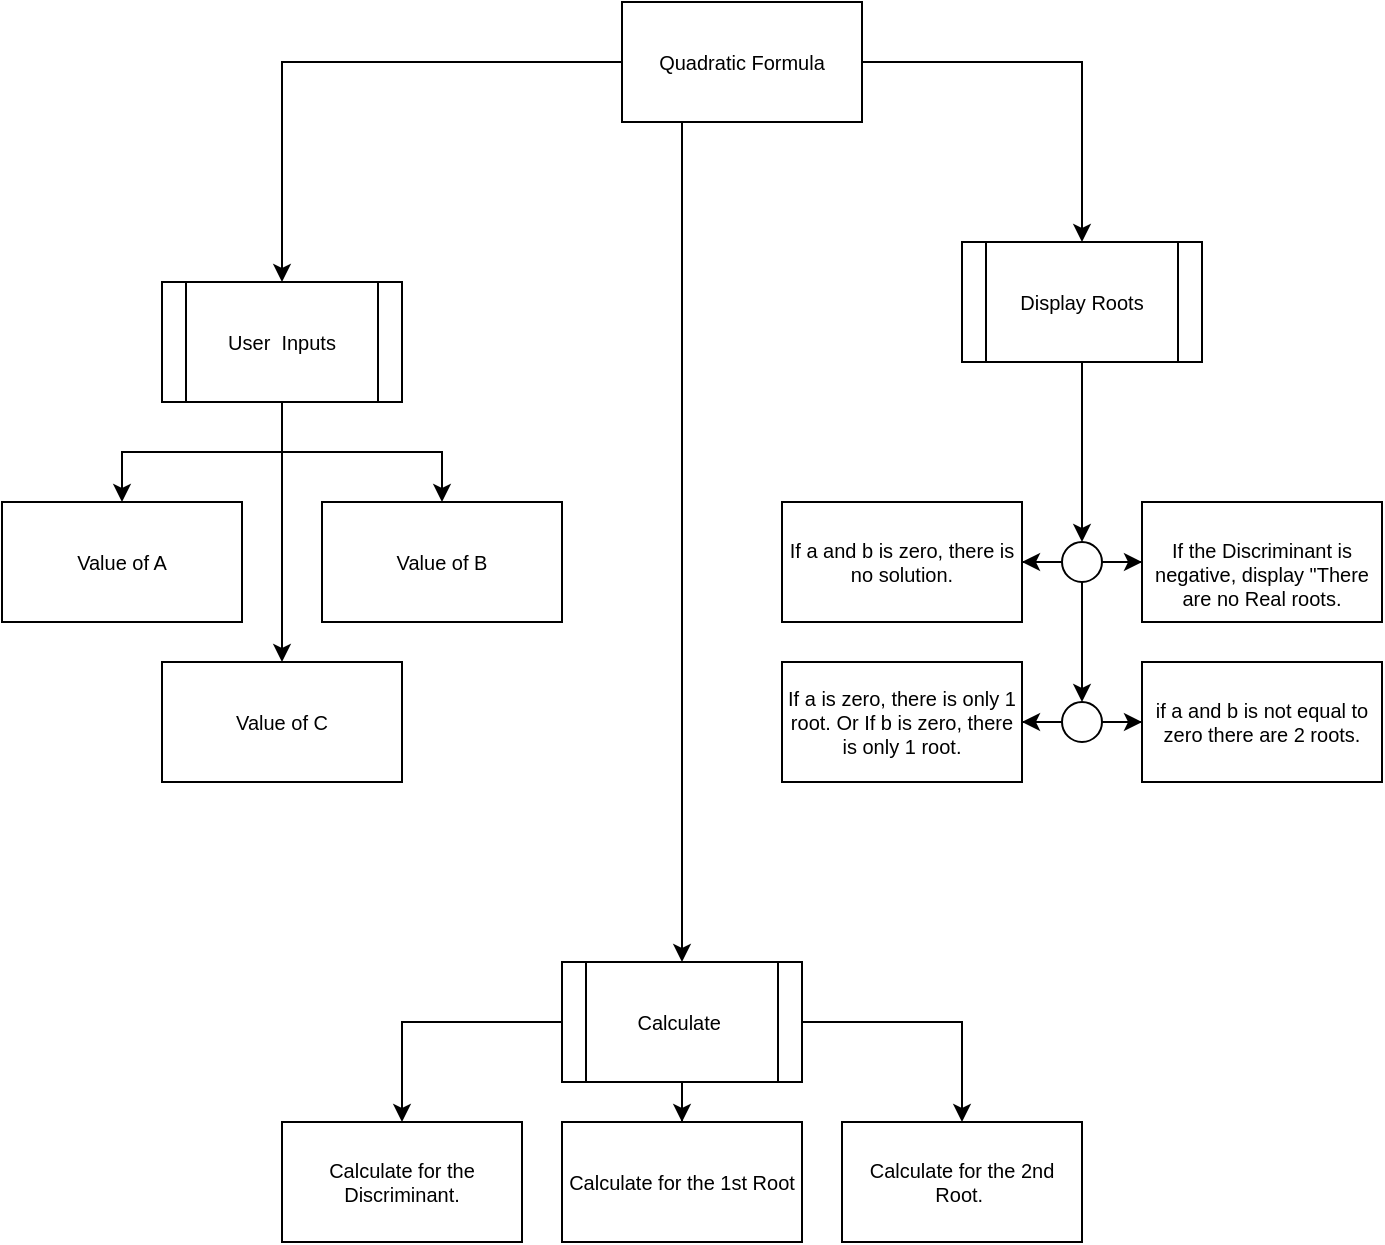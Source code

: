 <mxfile version="22.1.11" type="github">
  <diagram id="C5RBs43oDa-KdzZeNtuy" name="Page-1">
    <mxGraphModel dx="825" dy="432" grid="1" gridSize="10" guides="1" tooltips="1" connect="1" arrows="1" fold="1" page="1" pageScale="1" pageWidth="850" pageHeight="1100" math="0" shadow="0">
      <root>
        <mxCell id="WIyWlLk6GJQsqaUBKTNV-0" />
        <mxCell id="WIyWlLk6GJQsqaUBKTNV-1" parent="WIyWlLk6GJQsqaUBKTNV-0" />
        <mxCell id="I_6UBjQvkkelprc3xHfG-8" value="" style="edgeStyle=orthogonalEdgeStyle;rounded=0;orthogonalLoop=1;jettySize=auto;html=1;fontSize=10;" edge="1" parent="WIyWlLk6GJQsqaUBKTNV-1" source="I_6UBjQvkkelprc3xHfG-0" target="I_6UBjQvkkelprc3xHfG-5">
          <mxGeometry relative="1" as="geometry" />
        </mxCell>
        <mxCell id="I_6UBjQvkkelprc3xHfG-9" value="" style="edgeStyle=orthogonalEdgeStyle;rounded=0;orthogonalLoop=1;jettySize=auto;html=1;fontSize=10;exitX=1;exitY=0.5;exitDx=0;exitDy=0;" edge="1" parent="WIyWlLk6GJQsqaUBKTNV-1" source="I_6UBjQvkkelprc3xHfG-0" target="I_6UBjQvkkelprc3xHfG-6">
          <mxGeometry relative="1" as="geometry">
            <mxPoint x="790" y="-10" as="sourcePoint" />
          </mxGeometry>
        </mxCell>
        <mxCell id="I_6UBjQvkkelprc3xHfG-81" style="edgeStyle=orthogonalEdgeStyle;rounded=0;orthogonalLoop=1;jettySize=auto;html=1;exitX=0.25;exitY=1;exitDx=0;exitDy=0;fontSize=10;" edge="1" parent="WIyWlLk6GJQsqaUBKTNV-1" source="I_6UBjQvkkelprc3xHfG-0">
          <mxGeometry relative="1" as="geometry">
            <mxPoint x="390" y="720" as="targetPoint" />
          </mxGeometry>
        </mxCell>
        <mxCell id="I_6UBjQvkkelprc3xHfG-0" value="Quadratic Formula" style="rounded=0;whiteSpace=wrap;html=1;fontSize=10;" vertex="1" parent="WIyWlLk6GJQsqaUBKTNV-1">
          <mxGeometry x="360" y="240" width="120" height="60" as="geometry" />
        </mxCell>
        <mxCell id="I_6UBjQvkkelprc3xHfG-14" value="" style="edgeStyle=orthogonalEdgeStyle;rounded=0;orthogonalLoop=1;jettySize=auto;html=1;fontSize=10;" edge="1" parent="WIyWlLk6GJQsqaUBKTNV-1" source="I_6UBjQvkkelprc3xHfG-5" target="I_6UBjQvkkelprc3xHfG-12">
          <mxGeometry relative="1" as="geometry" />
        </mxCell>
        <mxCell id="I_6UBjQvkkelprc3xHfG-15" value="" style="edgeStyle=orthogonalEdgeStyle;rounded=0;orthogonalLoop=1;jettySize=auto;html=1;fontSize=10;" edge="1" parent="WIyWlLk6GJQsqaUBKTNV-1" source="I_6UBjQvkkelprc3xHfG-5" target="I_6UBjQvkkelprc3xHfG-11">
          <mxGeometry relative="1" as="geometry" />
        </mxCell>
        <mxCell id="I_6UBjQvkkelprc3xHfG-16" value="" style="edgeStyle=orthogonalEdgeStyle;rounded=0;orthogonalLoop=1;jettySize=auto;html=1;fontSize=10;" edge="1" parent="WIyWlLk6GJQsqaUBKTNV-1" source="I_6UBjQvkkelprc3xHfG-5" target="I_6UBjQvkkelprc3xHfG-13">
          <mxGeometry relative="1" as="geometry" />
        </mxCell>
        <mxCell id="I_6UBjQvkkelprc3xHfG-5" value="User&amp;nbsp; Inputs" style="shape=process;whiteSpace=wrap;html=1;backgroundOutline=1;fontSize=10;" vertex="1" parent="WIyWlLk6GJQsqaUBKTNV-1">
          <mxGeometry x="130" y="380" width="120" height="60" as="geometry" />
        </mxCell>
        <mxCell id="I_6UBjQvkkelprc3xHfG-6" value="Display Roots" style="shape=process;whiteSpace=wrap;html=1;backgroundOutline=1;fontSize=10;" vertex="1" parent="WIyWlLk6GJQsqaUBKTNV-1">
          <mxGeometry x="530" y="360" width="120" height="60" as="geometry" />
        </mxCell>
        <mxCell id="I_6UBjQvkkelprc3xHfG-11" value="Value of B" style="rounded=0;whiteSpace=wrap;html=1;fontSize=10;" vertex="1" parent="WIyWlLk6GJQsqaUBKTNV-1">
          <mxGeometry x="210" y="490" width="120" height="60" as="geometry" />
        </mxCell>
        <mxCell id="I_6UBjQvkkelprc3xHfG-12" value="Value of A" style="rounded=0;whiteSpace=wrap;html=1;fontSize=10;" vertex="1" parent="WIyWlLk6GJQsqaUBKTNV-1">
          <mxGeometry x="50" y="490" width="120" height="60" as="geometry" />
        </mxCell>
        <mxCell id="I_6UBjQvkkelprc3xHfG-13" value="Value of C" style="rounded=0;whiteSpace=wrap;html=1;fontSize=10;" vertex="1" parent="WIyWlLk6GJQsqaUBKTNV-1">
          <mxGeometry x="130" y="570" width="120" height="60" as="geometry" />
        </mxCell>
        <mxCell id="I_6UBjQvkkelprc3xHfG-47" value="If a and b is zero, there is no solution." style="rounded=0;whiteSpace=wrap;html=1;fontSize=10;" vertex="1" parent="WIyWlLk6GJQsqaUBKTNV-1">
          <mxGeometry x="440" y="490" width="120" height="60" as="geometry" />
        </mxCell>
        <mxCell id="I_6UBjQvkkelprc3xHfG-52" value="If a is zero, there is only 1 root. Or If b is zero, there is only 1 root." style="rounded=0;whiteSpace=wrap;html=1;fontSize=10;" vertex="1" parent="WIyWlLk6GJQsqaUBKTNV-1">
          <mxGeometry x="440" y="570" width="120" height="60" as="geometry" />
        </mxCell>
        <mxCell id="I_6UBjQvkkelprc3xHfG-53" value="&lt;br&gt;If the Discriminant is negative, display &quot;There are no Real roots." style="rounded=0;whiteSpace=wrap;html=1;fontSize=10;" vertex="1" parent="WIyWlLk6GJQsqaUBKTNV-1">
          <mxGeometry x="620" y="490" width="120" height="60" as="geometry" />
        </mxCell>
        <mxCell id="I_6UBjQvkkelprc3xHfG-56" value="if a and b is not equal to zero there are 2 roots." style="rounded=0;whiteSpace=wrap;html=1;fontSize=10;" vertex="1" parent="WIyWlLk6GJQsqaUBKTNV-1">
          <mxGeometry x="620" y="570" width="120" height="60" as="geometry" />
        </mxCell>
        <mxCell id="I_6UBjQvkkelprc3xHfG-68" value="" style="endArrow=classic;html=1;rounded=0;exitX=0.5;exitY=1;exitDx=0;exitDy=0;entryX=0.5;entryY=0;entryDx=0;entryDy=0;fontSize=10;" edge="1" parent="WIyWlLk6GJQsqaUBKTNV-1" source="I_6UBjQvkkelprc3xHfG-69" target="I_6UBjQvkkelprc3xHfG-64">
          <mxGeometry width="50" height="50" relative="1" as="geometry">
            <mxPoint x="590" y="420" as="sourcePoint" />
            <mxPoint x="590" y="660" as="targetPoint" />
          </mxGeometry>
        </mxCell>
        <mxCell id="I_6UBjQvkkelprc3xHfG-73" value="" style="edgeStyle=orthogonalEdgeStyle;rounded=0;orthogonalLoop=1;jettySize=auto;html=1;fontSize=10;" edge="1" parent="WIyWlLk6GJQsqaUBKTNV-1" source="I_6UBjQvkkelprc3xHfG-64" target="I_6UBjQvkkelprc3xHfG-52">
          <mxGeometry relative="1" as="geometry" />
        </mxCell>
        <mxCell id="I_6UBjQvkkelprc3xHfG-74" value="" style="edgeStyle=orthogonalEdgeStyle;rounded=0;orthogonalLoop=1;jettySize=auto;html=1;fontSize=10;" edge="1" parent="WIyWlLk6GJQsqaUBKTNV-1" source="I_6UBjQvkkelprc3xHfG-64" target="I_6UBjQvkkelprc3xHfG-56">
          <mxGeometry relative="1" as="geometry" />
        </mxCell>
        <mxCell id="I_6UBjQvkkelprc3xHfG-64" value="" style="ellipse;whiteSpace=wrap;html=1;aspect=fixed;fontSize=10;" vertex="1" parent="WIyWlLk6GJQsqaUBKTNV-1">
          <mxGeometry x="580" y="590" width="20" height="20" as="geometry" />
        </mxCell>
        <mxCell id="I_6UBjQvkkelprc3xHfG-70" value="" style="endArrow=classic;html=1;rounded=0;exitX=0.5;exitY=1;exitDx=0;exitDy=0;entryX=0.5;entryY=0;entryDx=0;entryDy=0;fontSize=10;" edge="1" parent="WIyWlLk6GJQsqaUBKTNV-1" source="I_6UBjQvkkelprc3xHfG-6" target="I_6UBjQvkkelprc3xHfG-69">
          <mxGeometry width="50" height="50" relative="1" as="geometry">
            <mxPoint x="590" y="420" as="sourcePoint" />
            <mxPoint x="590" y="590" as="targetPoint" />
          </mxGeometry>
        </mxCell>
        <mxCell id="I_6UBjQvkkelprc3xHfG-71" value="" style="edgeStyle=orthogonalEdgeStyle;rounded=0;orthogonalLoop=1;jettySize=auto;html=1;fontSize=10;" edge="1" parent="WIyWlLk6GJQsqaUBKTNV-1" source="I_6UBjQvkkelprc3xHfG-69" target="I_6UBjQvkkelprc3xHfG-47">
          <mxGeometry relative="1" as="geometry" />
        </mxCell>
        <mxCell id="I_6UBjQvkkelprc3xHfG-72" value="" style="edgeStyle=orthogonalEdgeStyle;rounded=0;orthogonalLoop=1;jettySize=auto;html=1;fontSize=10;" edge="1" parent="WIyWlLk6GJQsqaUBKTNV-1" source="I_6UBjQvkkelprc3xHfG-69" target="I_6UBjQvkkelprc3xHfG-53">
          <mxGeometry relative="1" as="geometry" />
        </mxCell>
        <mxCell id="I_6UBjQvkkelprc3xHfG-69" value="" style="ellipse;whiteSpace=wrap;html=1;aspect=fixed;fontSize=10;" vertex="1" parent="WIyWlLk6GJQsqaUBKTNV-1">
          <mxGeometry x="580" y="510" width="20" height="20" as="geometry" />
        </mxCell>
        <mxCell id="I_6UBjQvkkelprc3xHfG-86" value="" style="edgeStyle=orthogonalEdgeStyle;rounded=0;orthogonalLoop=1;jettySize=auto;html=1;" edge="1" parent="WIyWlLk6GJQsqaUBKTNV-1" source="I_6UBjQvkkelprc3xHfG-83" target="I_6UBjQvkkelprc3xHfG-85">
          <mxGeometry relative="1" as="geometry" />
        </mxCell>
        <mxCell id="I_6UBjQvkkelprc3xHfG-87" value="" style="edgeStyle=orthogonalEdgeStyle;rounded=0;orthogonalLoop=1;jettySize=auto;html=1;" edge="1" parent="WIyWlLk6GJQsqaUBKTNV-1" source="I_6UBjQvkkelprc3xHfG-83" target="I_6UBjQvkkelprc3xHfG-84">
          <mxGeometry relative="1" as="geometry" />
        </mxCell>
        <mxCell id="I_6UBjQvkkelprc3xHfG-89" value="" style="edgeStyle=orthogonalEdgeStyle;rounded=0;orthogonalLoop=1;jettySize=auto;html=1;" edge="1" parent="WIyWlLk6GJQsqaUBKTNV-1" source="I_6UBjQvkkelprc3xHfG-83" target="I_6UBjQvkkelprc3xHfG-88">
          <mxGeometry relative="1" as="geometry" />
        </mxCell>
        <mxCell id="I_6UBjQvkkelprc3xHfG-83" value="Calculate&amp;nbsp;" style="shape=process;whiteSpace=wrap;html=1;backgroundOutline=1;fontSize=10;" vertex="1" parent="WIyWlLk6GJQsqaUBKTNV-1">
          <mxGeometry x="330" y="720" width="120" height="60" as="geometry" />
        </mxCell>
        <mxCell id="I_6UBjQvkkelprc3xHfG-84" value="Calculate for the 1st Root" style="rounded=0;whiteSpace=wrap;html=1;fontSize=10;" vertex="1" parent="WIyWlLk6GJQsqaUBKTNV-1">
          <mxGeometry x="330" y="800" width="120" height="60" as="geometry" />
        </mxCell>
        <mxCell id="I_6UBjQvkkelprc3xHfG-85" value="Calculate for the 2nd Root.&amp;nbsp;" style="rounded=0;whiteSpace=wrap;html=1;fontSize=10;" vertex="1" parent="WIyWlLk6GJQsqaUBKTNV-1">
          <mxGeometry x="470" y="800" width="120" height="60" as="geometry" />
        </mxCell>
        <mxCell id="I_6UBjQvkkelprc3xHfG-88" value="Calculate for the Discriminant." style="rounded=0;whiteSpace=wrap;html=1;fontSize=10;" vertex="1" parent="WIyWlLk6GJQsqaUBKTNV-1">
          <mxGeometry x="190" y="800" width="120" height="60" as="geometry" />
        </mxCell>
      </root>
    </mxGraphModel>
  </diagram>
</mxfile>
